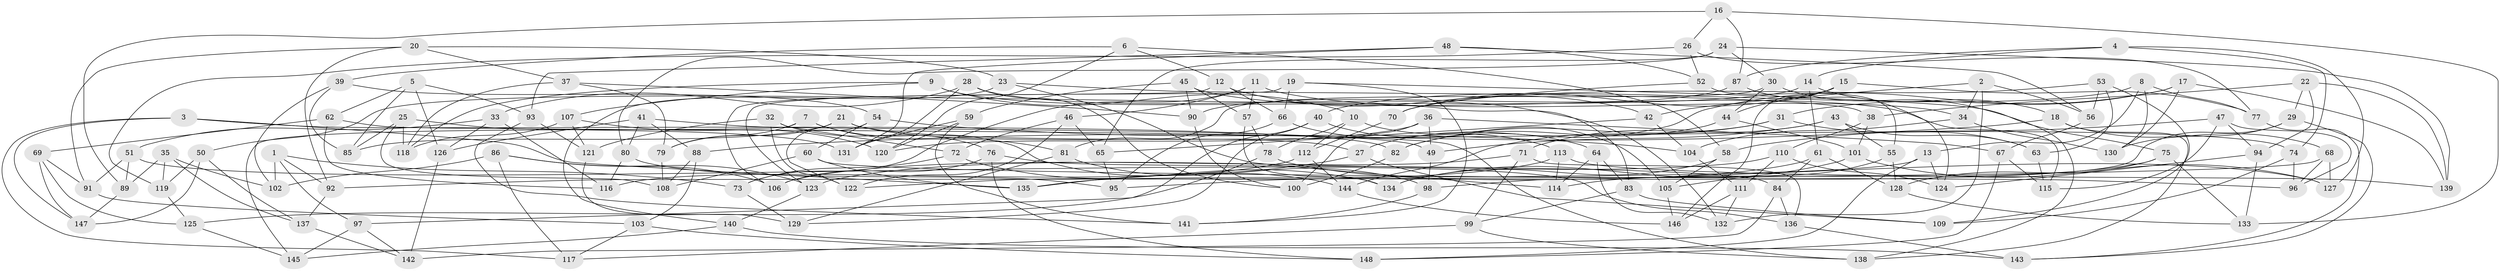 // Generated by graph-tools (version 1.1) at 2025/11/02/27/25 16:11:44]
// undirected, 148 vertices, 296 edges
graph export_dot {
graph [start="1"]
  node [color=gray90,style=filled];
  1;
  2;
  3;
  4;
  5;
  6;
  7;
  8;
  9;
  10;
  11;
  12;
  13;
  14;
  15;
  16;
  17;
  18;
  19;
  20;
  21;
  22;
  23;
  24;
  25;
  26;
  27;
  28;
  29;
  30;
  31;
  32;
  33;
  34;
  35;
  36;
  37;
  38;
  39;
  40;
  41;
  42;
  43;
  44;
  45;
  46;
  47;
  48;
  49;
  50;
  51;
  52;
  53;
  54;
  55;
  56;
  57;
  58;
  59;
  60;
  61;
  62;
  63;
  64;
  65;
  66;
  67;
  68;
  69;
  70;
  71;
  72;
  73;
  74;
  75;
  76;
  77;
  78;
  79;
  80;
  81;
  82;
  83;
  84;
  85;
  86;
  87;
  88;
  89;
  90;
  91;
  92;
  93;
  94;
  95;
  96;
  97;
  98;
  99;
  100;
  101;
  102;
  103;
  104;
  105;
  106;
  107;
  108;
  109;
  110;
  111;
  112;
  113;
  114;
  115;
  116;
  117;
  118;
  119;
  120;
  121;
  122;
  123;
  124;
  125;
  126;
  127;
  128;
  129;
  130;
  131;
  132;
  133;
  134;
  135;
  136;
  137;
  138;
  139;
  140;
  141;
  142;
  143;
  144;
  145;
  146;
  147;
  148;
  1 -- 102;
  1 -- 73;
  1 -- 92;
  1 -- 97;
  2 -- 34;
  2 -- 56;
  2 -- 42;
  2 -- 132;
  3 -- 82;
  3 -- 147;
  3 -- 135;
  3 -- 117;
  4 -- 127;
  4 -- 74;
  4 -- 14;
  4 -- 87;
  5 -- 62;
  5 -- 126;
  5 -- 85;
  5 -- 93;
  6 -- 12;
  6 -- 39;
  6 -- 120;
  6 -- 58;
  7 -- 81;
  7 -- 144;
  7 -- 79;
  7 -- 145;
  8 -- 40;
  8 -- 130;
  8 -- 13;
  8 -- 77;
  9 -- 10;
  9 -- 83;
  9 -- 107;
  9 -- 118;
  10 -- 105;
  10 -- 112;
  10 -- 78;
  11 -- 34;
  11 -- 57;
  11 -- 73;
  11 -- 46;
  12 -- 42;
  12 -- 106;
  12 -- 66;
  13 -- 135;
  13 -- 148;
  13 -- 124;
  14 -- 18;
  14 -- 50;
  14 -- 61;
  15 -- 77;
  15 -- 70;
  15 -- 146;
  15 -- 44;
  16 -- 87;
  16 -- 133;
  16 -- 89;
  16 -- 26;
  17 -- 31;
  17 -- 27;
  17 -- 139;
  17 -- 130;
  18 -- 68;
  18 -- 138;
  18 -- 88;
  19 -- 141;
  19 -- 75;
  19 -- 123;
  19 -- 66;
  20 -- 37;
  20 -- 23;
  20 -- 91;
  20 -- 92;
  21 -- 79;
  21 -- 85;
  21 -- 74;
  21 -- 27;
  22 -- 29;
  22 -- 139;
  22 -- 38;
  22 -- 94;
  23 -- 38;
  23 -- 114;
  23 -- 140;
  24 -- 80;
  24 -- 65;
  24 -- 30;
  24 -- 139;
  25 -- 131;
  25 -- 118;
  25 -- 108;
  25 -- 85;
  26 -- 52;
  26 -- 77;
  26 -- 119;
  27 -- 109;
  27 -- 135;
  28 -- 100;
  28 -- 33;
  28 -- 131;
  28 -- 132;
  29 -- 143;
  29 -- 130;
  29 -- 98;
  30 -- 44;
  30 -- 138;
  30 -- 81;
  31 -- 63;
  31 -- 144;
  31 -- 82;
  32 -- 72;
  32 -- 121;
  32 -- 76;
  32 -- 122;
  33 -- 116;
  33 -- 51;
  33 -- 126;
  34 -- 130;
  34 -- 104;
  35 -- 102;
  35 -- 137;
  35 -- 119;
  35 -- 89;
  36 -- 67;
  36 -- 100;
  36 -- 49;
  36 -- 120;
  37 -- 79;
  37 -- 118;
  37 -- 90;
  38 -- 101;
  38 -- 110;
  39 -- 54;
  39 -- 85;
  39 -- 102;
  40 -- 97;
  40 -- 129;
  40 -- 64;
  41 -- 88;
  41 -- 49;
  41 -- 80;
  41 -- 126;
  42 -- 65;
  42 -- 104;
  43 -- 55;
  43 -- 71;
  43 -- 49;
  43 -- 63;
  44 -- 82;
  44 -- 101;
  45 -- 57;
  45 -- 115;
  45 -- 59;
  45 -- 90;
  46 -- 72;
  46 -- 122;
  46 -- 65;
  47 -- 96;
  47 -- 115;
  47 -- 58;
  47 -- 94;
  48 -- 93;
  48 -- 52;
  48 -- 56;
  48 -- 131;
  49 -- 98;
  50 -- 119;
  50 -- 147;
  50 -- 137;
  51 -- 91;
  51 -- 89;
  51 -- 136;
  52 -- 55;
  52 -- 70;
  53 -- 63;
  53 -- 70;
  53 -- 56;
  53 -- 109;
  54 -- 122;
  54 -- 104;
  54 -- 60;
  55 -- 105;
  55 -- 128;
  56 -- 67;
  57 -- 134;
  57 -- 78;
  58 -- 105;
  58 -- 134;
  59 -- 141;
  59 -- 120;
  59 -- 131;
  60 -- 96;
  60 -- 135;
  60 -- 108;
  61 -- 95;
  61 -- 128;
  61 -- 84;
  62 -- 116;
  62 -- 138;
  62 -- 69;
  63 -- 115;
  64 -- 132;
  64 -- 114;
  64 -- 83;
  65 -- 95;
  66 -- 113;
  66 -- 95;
  67 -- 115;
  67 -- 148;
  68 -- 96;
  68 -- 127;
  68 -- 92;
  69 -- 125;
  69 -- 147;
  69 -- 91;
  70 -- 112;
  71 -- 136;
  71 -- 99;
  71 -- 106;
  72 -- 134;
  72 -- 73;
  73 -- 129;
  74 -- 96;
  74 -- 109;
  75 -- 133;
  75 -- 128;
  75 -- 114;
  76 -- 84;
  76 -- 106;
  76 -- 148;
  77 -- 143;
  78 -- 127;
  78 -- 125;
  79 -- 108;
  80 -- 116;
  80 -- 95;
  81 -- 129;
  81 -- 98;
  82 -- 100;
  83 -- 99;
  83 -- 109;
  84 -- 142;
  84 -- 136;
  86 -- 117;
  86 -- 102;
  86 -- 106;
  86 -- 123;
  87 -- 124;
  87 -- 90;
  88 -- 103;
  88 -- 108;
  89 -- 147;
  90 -- 100;
  91 -- 103;
  92 -- 137;
  93 -- 141;
  93 -- 121;
  94 -- 133;
  94 -- 124;
  97 -- 145;
  97 -- 142;
  98 -- 141;
  99 -- 117;
  99 -- 138;
  101 -- 134;
  101 -- 127;
  103 -- 117;
  103 -- 148;
  104 -- 111;
  105 -- 146;
  107 -- 121;
  107 -- 118;
  107 -- 120;
  110 -- 124;
  110 -- 111;
  110 -- 123;
  111 -- 146;
  111 -- 132;
  112 -- 144;
  112 -- 116;
  113 -- 139;
  113 -- 114;
  113 -- 122;
  119 -- 125;
  121 -- 129;
  123 -- 140;
  125 -- 145;
  126 -- 142;
  128 -- 133;
  136 -- 143;
  137 -- 142;
  140 -- 145;
  140 -- 143;
  144 -- 146;
}
